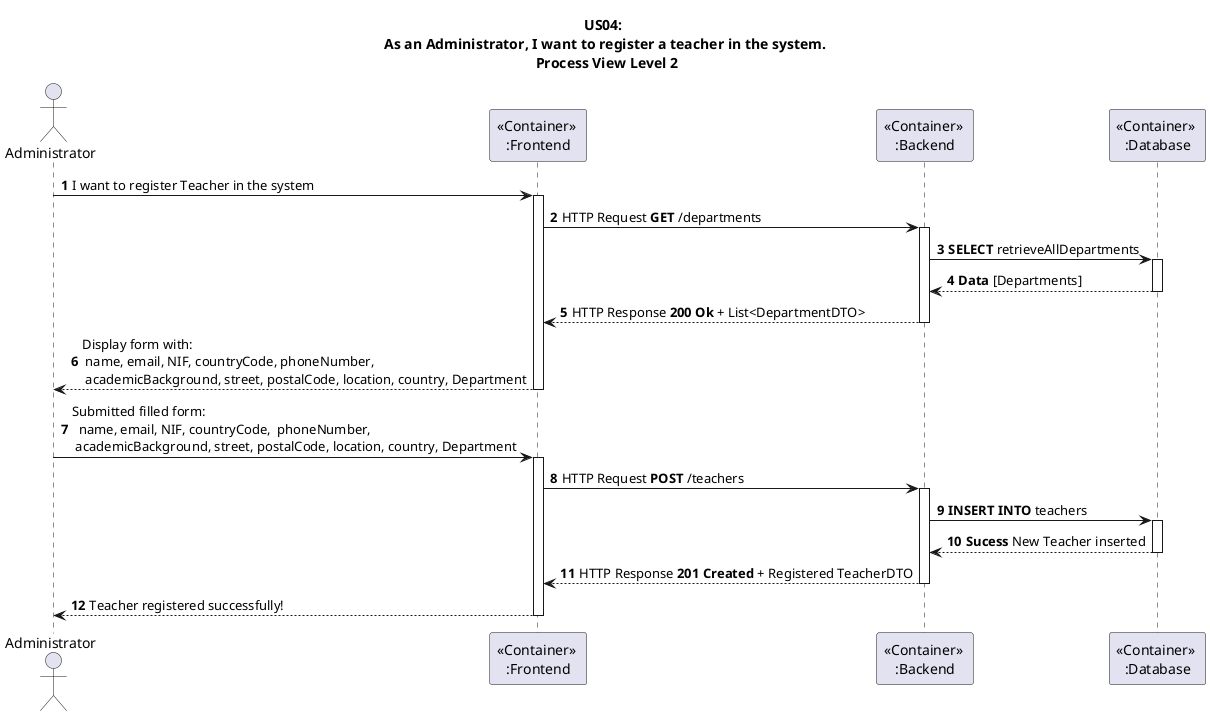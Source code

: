 @startuml
autonumber

title US04: \n As an Administrator, I want to register a teacher in the system. \n Process View Level 2

actor Administrator as admin
participant "<<Container>> \n:Frontend" as FE
participant "<<Container>> \n:Backend" as BE
participant "<<Container>> \n:Database" as DB

admin -> FE ++: I want to register Teacher in the system
FE -> BE ++: HTTP Request **GET** /departments
BE -> DB ++: **SELECT** retrieveAllDepartments
DB --> BE --: **Data** [Departments]
BE --> FE --: HTTP Response **200 Ok** + List<DepartmentDTO>
FE --> admin --: Display form with: \n name, email, NIF, countryCode, phoneNumber, \n academicBackground, street, postalCode, location, country, Department

admin -> FE ++: Submitted filled form: \n  name, email, NIF, countryCode,  phoneNumber, \n academicBackground, street, postalCode, location, country, Department
FE -> BE ++: HTTP Request **POST** /teachers

BE -> DB ++: **INSERT INTO** teachers

DB --> BE --: **Sucess** New Teacher inserted
BE --> FE --: HTTP Response **201 Created** + Registered TeacherDTO
FE --> admin --: Teacher registered successfully!

@enduml

